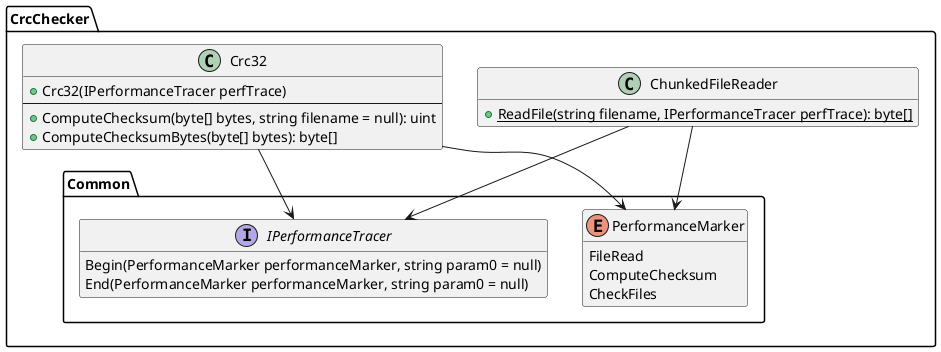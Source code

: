 @startuml

namespace CrcChecker.Common {
  enum PerformanceMarker {
    FileRead
	ComputeChecksum
	CheckFiles
  }

  interface IPerformanceTracer {
    Begin(PerformanceMarker performanceMarker, string param0 = null)
	End(PerformanceMarker performanceMarker, string param0 = null)
  }
}

namespace CrcChecker {
  class ChunkedFileReader {
    {static} +ReadFile(string filename, IPerformanceTracer perfTrace): byte[]
  }
  
  ChunkedFileReader --> CrcChecker.Common.PerformanceMarker
  ChunkedFileReader --> CrcChecker.Common.IPerformanceTracer
  
  class Crc32 {
    +Crc32(IPerformanceTracer perfTrace)
	--
    +ComputeChecksum(byte[] bytes, string filename = null): uint
	+ComputeChecksumBytes(byte[] bytes): byte[]
  }
  
  Crc32 --> CrcChecker.Common.PerformanceMarker
  Crc32 --> CrcChecker.Common.IPerformanceTracer
  
}

hide empty members
hide empty fields
hide empty methods

@enduml